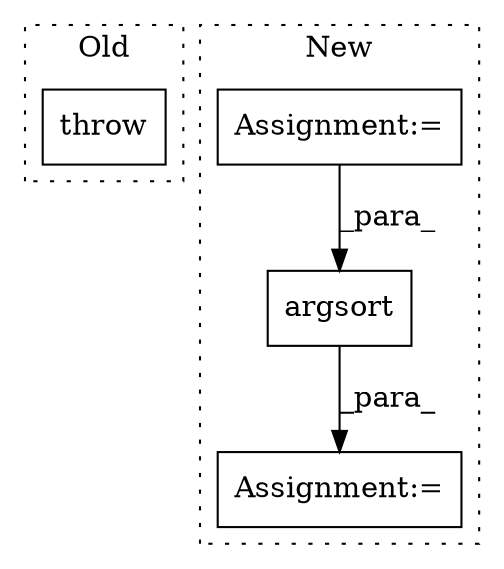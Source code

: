 digraph G {
subgraph cluster0 {
1 [label="throw" a="53" s="7076" l="6" shape="box"];
label = "Old";
style="dotted";
}
subgraph cluster1 {
2 [label="argsort" a="32" s="8877,8891" l="8,1" shape="box"];
3 [label="Assignment:=" a="7" s="8943" l="1" shape="box"];
4 [label="Assignment:=" a="7" s="6866" l="6" shape="box"];
label = "New";
style="dotted";
}
2 -> 3 [label="_para_"];
4 -> 2 [label="_para_"];
}